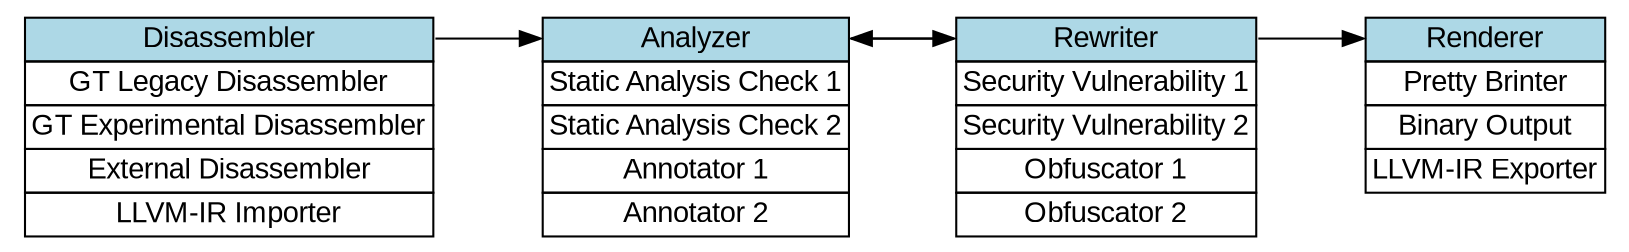 digraph quadtree {
	rankdir="LR";
	graph [fontname = "arial"];
 	node [fontname = "arial"];
 	edge [fontname = "arial"];

	Disassembler [shape=none, label=
		<<table border="0" cellspacing="0">
			<tr><td port="class" border="1" bgcolor="lightblue">Disassembler</td></tr>
			<tr><td port="" border="1">GT Legacy Disassembler</td></tr>
			<tr><td port="" border="1">GT Experimental Disassembler</td></tr>
			<tr><td port="" border="1">External Disassembler</td></tr>
			<tr><td port="" border="1">LLVM-IR Importer</td></tr>
		</table>>
	]

	Analyzer [shape=none, label=
		<<table border="0" cellspacing="0">
			<tr><td port="class" border="1" bgcolor="lightblue">Analyzer</td></tr>
			<tr><td port="" border="1">Static Analysis Check 1</td></tr>
			<tr><td port="" border="1">Static Analysis Check 2</td></tr>
			<tr><td port="" border="1">Annotator 1</td></tr>
			<tr><td port="" border="1">Annotator 2</td></tr>
		</table>>
	]

	Rewriter [shape=none, label=
		<<table border="0" cellspacing="0">
			<tr><td port="class" border="1" bgcolor="lightblue">Rewriter</td></tr>
			<tr><td port="" border="1">Security Vulnerability 1</td></tr>
			<tr><td port="" border="1">Security Vulnerability 2</td></tr>
			<tr><td port="" border="1">Obfuscator 1</td></tr>
			<tr><td port="" border="1">Obfuscator 2</td></tr>
		</table>>
	]

	Renderer [shape=none, label=
		<<table border="0" cellspacing="0">
			<tr><td port="class" border="1" bgcolor="lightblue">Renderer</td></tr>
			<tr><td port="" border="1">Pretty Brinter</td></tr>
			<tr><td port="" border="1">Binary Output</td></tr>
			<tr><td port="" border="1">LLVM-IR Exporter</td></tr>
		</table>>
	]

	Disassembler:class -> Analyzer:class;
	
	Analyzer:class -> Rewriter:class;
	Rewriter:class -> Analyzer:class;
	
	Rewriter:class -> Renderer:class;
}
